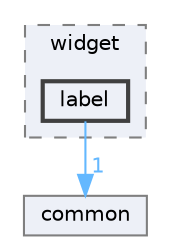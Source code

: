 digraph "C:/microchip/harmony3/gfx/middleware/legato/library/src/gfx/legato/widget/label"
{
 // INTERACTIVE_SVG=YES
 // LATEX_PDF_SIZE
  bgcolor="transparent";
  edge [fontname=Helvetica,fontsize=10,labelfontname=Helvetica,labelfontsize=10];
  node [fontname=Helvetica,fontsize=10,shape=box,height=0.2,width=0.4];
  compound=true
  subgraph clusterdir_139e39c2cbbb9c4d4856e374ea12d038 {
    graph [ bgcolor="#edf0f7", pencolor="grey50", label="widget", fontname=Helvetica,fontsize=10 style="filled,dashed", URL="dir_139e39c2cbbb9c4d4856e374ea12d038.html",tooltip=""]
  dir_916f56971aee262d0d56f620d21e1033 [label="label", fillcolor="#edf0f7", color="grey25", style="filled,bold", URL="dir_916f56971aee262d0d56f620d21e1033.html",tooltip=""];
  }
  dir_b3f224f181338695a4734ca3080f2eb5 [label="common", fillcolor="#edf0f7", color="grey50", style="filled", URL="dir_b3f224f181338695a4734ca3080f2eb5.html",tooltip=""];
  dir_916f56971aee262d0d56f620d21e1033->dir_b3f224f181338695a4734ca3080f2eb5 [headlabel="1", labeldistance=1.5 headhref="dir_000053_000011.html" color="steelblue1" fontcolor="steelblue1"];
}
